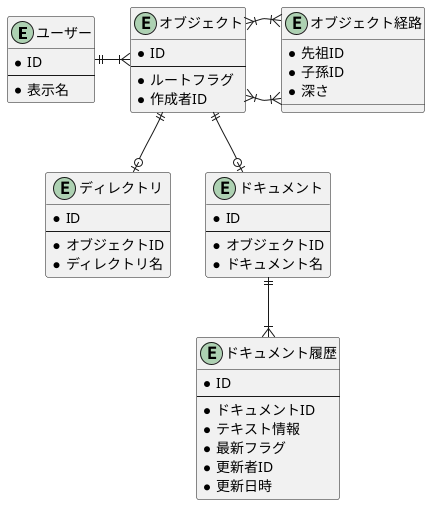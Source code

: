 @startuml

entity "ユーザー" {
    *ID
    --
    *表示名
}

entity "オブジェクト" {
    *ID
    --
    *ルートフラグ
    *作成者ID
}

entity "ディレクトリ" {
    *ID
    --
    *オブジェクトID
    *ディレクトリ名
}

entity "ドキュメント" {
    *ID
    --
    *オブジェクトID
    *ドキュメント名
}

entity "ドキュメント履歴" {
    *ID
    --
    *ドキュメントID
    *テキスト情報
    *最新フラグ
    *更新者ID
    *更新日時
}

entity "オブジェクト経路" {
    *先祖ID
    *子孫ID
    *深さ
}

ユーザー ||-r-|{ オブジェクト
オブジェクト ||-d-o| ドキュメント
オブジェクト ||-d-o| ディレクトリ
オブジェクト }|-r-|{ オブジェクト経路
オブジェクト }|-r-|{ オブジェクト経路
ドキュメント ||-d-|{ ドキュメント履歴

@enduml